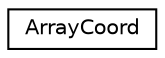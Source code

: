 digraph "Graphical Class Hierarchy"
{
  edge [fontname="Helvetica",fontsize="10",labelfontname="Helvetica",labelfontsize="10"];
  node [fontname="Helvetica",fontsize="10",shape=record];
  rankdir="LR";
  Node0 [label="ArrayCoord",height=0.2,width=0.4,color="black", fillcolor="white", style="filled",URL="$structArrayCoord.html"];
}
